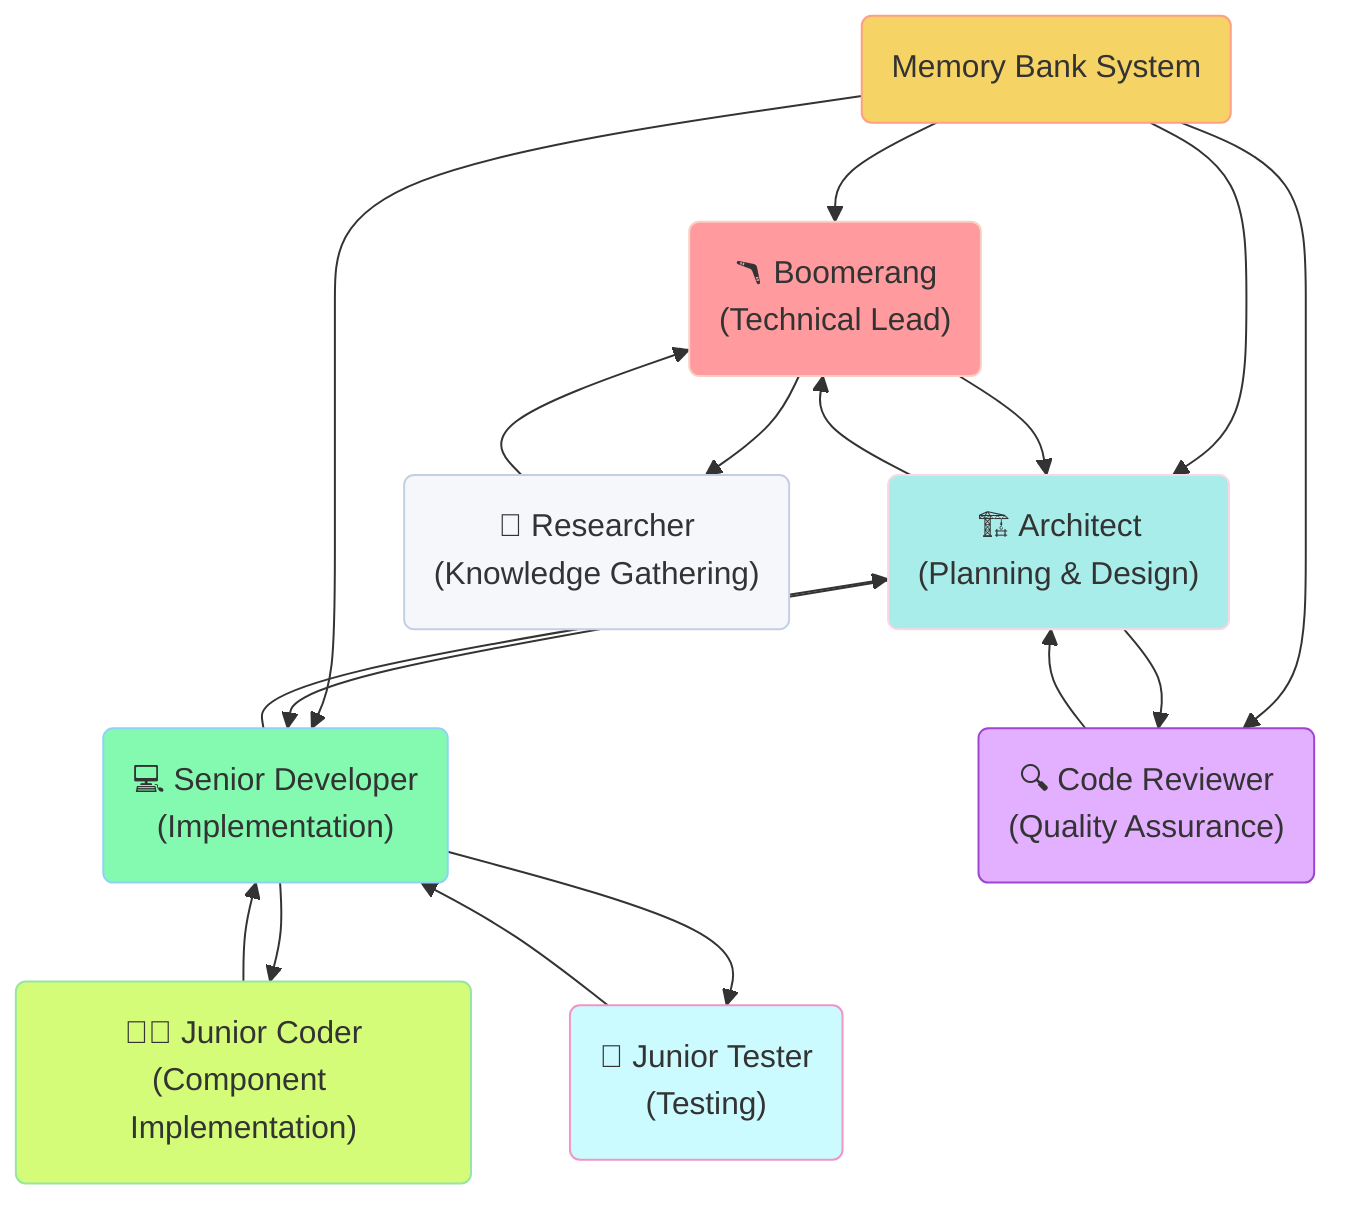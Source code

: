 flowchart TD
    MemoryBank("Memory Bank System")
    Boomerang("🪃 Boomerang\n(Technical Lead)")
    Architect("🏗️ Architect\n(Planning & Design)")
    SeniorDev("💻 Senior Developer\n(Implementation)")
    JuniorCoder("👨‍💻 Junior Coder\n(Component Implementation)")
    JuniorTester("🧪 Junior Tester\n(Testing)")
    CodeReviewer("🔍 Code Reviewer\n(Quality Assurance)")
    Researcher("🔎 Researcher\n(Knowledge Gathering)")

    style MemoryBank fill:#f6d365,stroke:#fda085,color:#333
    style Boomerang fill:#FF9A9E,stroke:#FAD0C4,color:#333
    style Architect fill:#A8EDEA,stroke:#FED6E3,color:#333
    style SeniorDev fill:#84FAB0,stroke:#8FD3F4,color:#333
    style JuniorCoder fill:#D4FC79,stroke:#96E6A1,color:#333
    style JuniorTester fill:#CCFBFF,stroke:#EF96C5,color:#333
    style CodeReviewer fill:#E2B0FF,stroke:#9F44D3,color:#333
    style Researcher fill:#F5F7FA,stroke:#C3CFE2,color:#333

    MemoryBank --> Boomerang
    MemoryBank --> Architect
    MemoryBank --> SeniorDev
    MemoryBank --> CodeReviewer
    
    Boomerang --> Researcher
    Researcher --> Boomerang
    
    Boomerang --> Architect
    Architect --> SeniorDev
    SeniorDev --> JuniorCoder
    SeniorDev --> JuniorTester
    JuniorCoder --> SeniorDev
    JuniorTester --> SeniorDev
    SeniorDev --> Architect
    Architect --> CodeReviewer
    CodeReviewer --> Architect
    Architect --> Boomerang